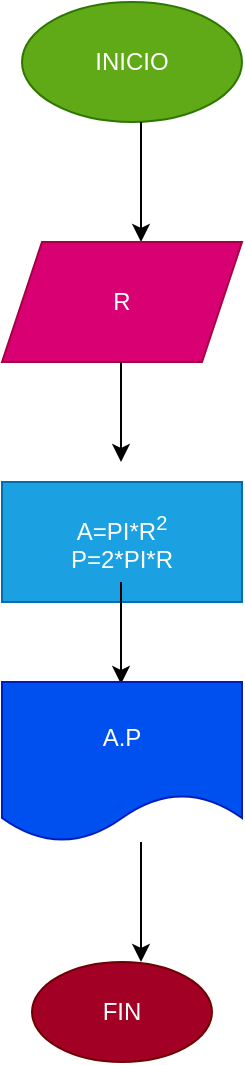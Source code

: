 <mxfile>
    <diagram id="NaFQybaiwCOL1dCySTVG" name="Página-1">
        <mxGraphModel dx="417" dy="411" grid="1" gridSize="10" guides="1" tooltips="1" connect="1" arrows="1" fold="1" page="1" pageScale="1" pageWidth="1169" pageHeight="827" math="0" shadow="0">
            <root>
                <mxCell id="0"/>
                <mxCell id="1" parent="0"/>
                <mxCell id="2" value="INICIO" style="ellipse;whiteSpace=wrap;html=1;fillColor=#60a917;fontColor=#ffffff;strokeColor=#2D7600;" vertex="1" parent="1">
                    <mxGeometry x="170" y="60" width="110" height="60" as="geometry"/>
                </mxCell>
                <mxCell id="4" value="" style="endArrow=classic;html=1;" edge="1" parent="1">
                    <mxGeometry width="50" height="50" relative="1" as="geometry">
                        <mxPoint x="229.5" y="120" as="sourcePoint"/>
                        <mxPoint x="229.5" y="180" as="targetPoint"/>
                        <Array as="points">
                            <mxPoint x="229.5" y="150"/>
                        </Array>
                    </mxGeometry>
                </mxCell>
                <mxCell id="5" value="R" style="shape=parallelogram;perimeter=parallelogramPerimeter;whiteSpace=wrap;html=1;fixedSize=1;fillColor=#d80073;fontColor=#ffffff;strokeColor=#A50040;" vertex="1" parent="1">
                    <mxGeometry x="160" y="180" width="120" height="60" as="geometry"/>
                </mxCell>
                <mxCell id="7" value="" style="endArrow=classic;html=1;" edge="1" parent="1">
                    <mxGeometry width="50" height="50" relative="1" as="geometry">
                        <mxPoint x="219.5" y="240" as="sourcePoint"/>
                        <mxPoint x="219.5" y="290" as="targetPoint"/>
                    </mxGeometry>
                </mxCell>
                <mxCell id="8" value="A=PI*R&lt;sup&gt;2&lt;/sup&gt;&lt;br&gt;P=2*PI*R" style="rounded=0;whiteSpace=wrap;html=1;fillColor=#1ba1e2;fontColor=#ffffff;strokeColor=#006EAF;" vertex="1" parent="1">
                    <mxGeometry x="160" y="300" width="120" height="60" as="geometry"/>
                </mxCell>
                <mxCell id="9" value="" style="endArrow=classic;html=1;" edge="1" parent="1">
                    <mxGeometry width="50" height="50" relative="1" as="geometry">
                        <mxPoint x="219.5" y="350" as="sourcePoint"/>
                        <mxPoint x="219.5" y="401" as="targetPoint"/>
                    </mxGeometry>
                </mxCell>
                <mxCell id="10" value="A.P" style="shape=document;whiteSpace=wrap;html=1;boundedLbl=1;fillColor=#0050ef;fontColor=#ffffff;strokeColor=#001DBC;" vertex="1" parent="1">
                    <mxGeometry x="160" y="400" width="120" height="80" as="geometry"/>
                </mxCell>
                <mxCell id="11" value="" style="endArrow=classic;html=1;" edge="1" parent="1">
                    <mxGeometry width="50" height="50" relative="1" as="geometry">
                        <mxPoint x="229.5" y="480" as="sourcePoint"/>
                        <mxPoint x="229.5" y="540" as="targetPoint"/>
                    </mxGeometry>
                </mxCell>
                <mxCell id="12" value="FIN" style="ellipse;whiteSpace=wrap;html=1;fillColor=#a20025;fontColor=#ffffff;strokeColor=#6F0000;" vertex="1" parent="1">
                    <mxGeometry x="175" y="540" width="90" height="50" as="geometry"/>
                </mxCell>
            </root>
        </mxGraphModel>
    </diagram>
</mxfile>